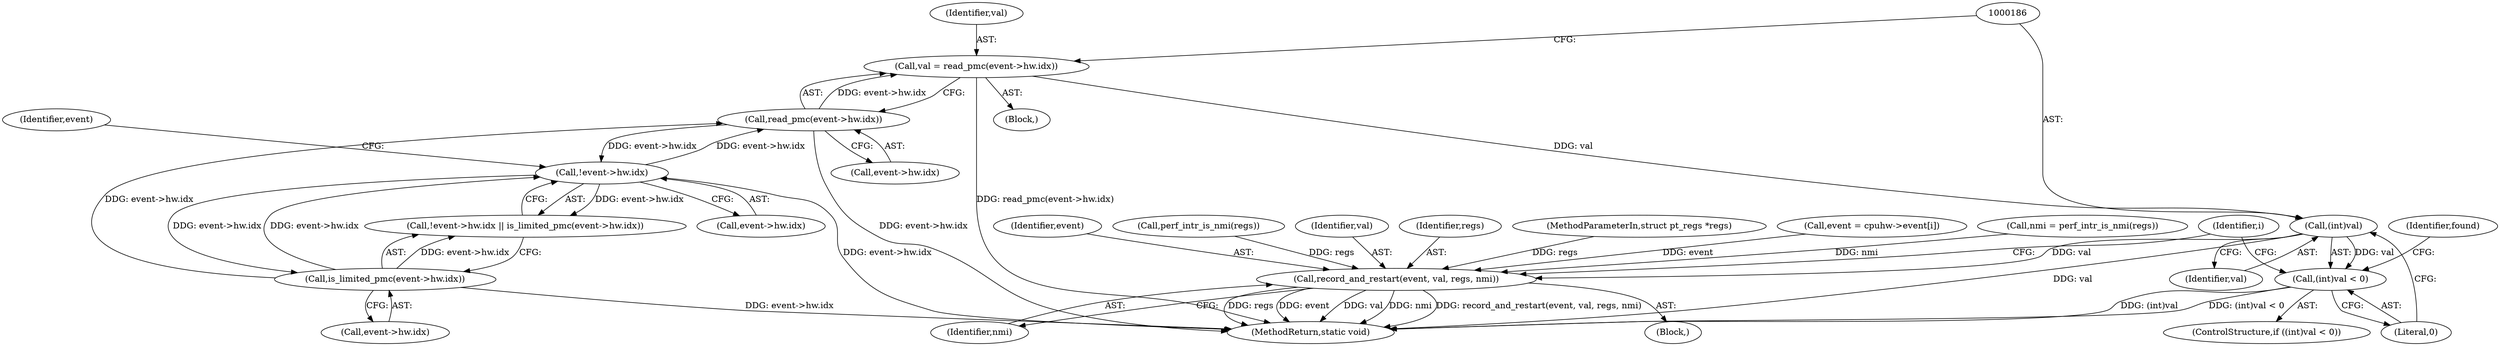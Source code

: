 digraph "0_linux_0837e3242c73566fc1c0196b4ec61779c25ffc93@API" {
"1000175" [label="(Call,val = read_pmc(event->hw.idx))"];
"1000177" [label="(Call,read_pmc(event->hw.idx))"];
"1000168" [label="(Call,is_limited_pmc(event->hw.idx))"];
"1000162" [label="(Call,!event->hw.idx)"];
"1000185" [label="(Call,(int)val)"];
"1000184" [label="(Call,(int)val < 0)"];
"1000193" [label="(Call,record_and_restart(event, val, regs, nmi))"];
"1000168" [label="(Call,is_limited_pmc(event->hw.idx))"];
"1000189" [label="(Block,)"];
"1000195" [label="(Identifier,val)"];
"1000185" [label="(Call,(int)val)"];
"1000175" [label="(Call,val = read_pmc(event->hw.idx))"];
"1000193" [label="(Call,record_and_restart(event, val, regs, nmi))"];
"1000176" [label="(Identifier,val)"];
"1000163" [label="(Call,event->hw.idx)"];
"1000249" [label="(MethodReturn,static void)"];
"1000196" [label="(Identifier,regs)"];
"1000169" [label="(Call,event->hw.idx)"];
"1000171" [label="(Identifier,event)"];
"1000152" [label="(Block,)"];
"1000162" [label="(Call,!event->hw.idx)"];
"1000187" [label="(Identifier,val)"];
"1000178" [label="(Call,event->hw.idx)"];
"1000161" [label="(Call,!event->hw.idx || is_limited_pmc(event->hw.idx))"];
"1000151" [label="(Identifier,i)"];
"1000177" [label="(Call,read_pmc(event->hw.idx))"];
"1000104" [label="(MethodParameterIn,struct pt_regs *regs)"];
"1000153" [label="(Call,event = cpuhw->event[i])"];
"1000132" [label="(Call,nmi = perf_intr_is_nmi(regs))"];
"1000194" [label="(Identifier,event)"];
"1000184" [label="(Call,(int)val < 0)"];
"1000191" [label="(Identifier,found)"];
"1000183" [label="(ControlStructure,if ((int)val < 0))"];
"1000134" [label="(Call,perf_intr_is_nmi(regs))"];
"1000188" [label="(Literal,0)"];
"1000197" [label="(Identifier,nmi)"];
"1000175" -> "1000152"  [label="AST: "];
"1000175" -> "1000177"  [label="CFG: "];
"1000176" -> "1000175"  [label="AST: "];
"1000177" -> "1000175"  [label="AST: "];
"1000186" -> "1000175"  [label="CFG: "];
"1000175" -> "1000249"  [label="DDG: read_pmc(event->hw.idx)"];
"1000177" -> "1000175"  [label="DDG: event->hw.idx"];
"1000175" -> "1000185"  [label="DDG: val"];
"1000177" -> "1000178"  [label="CFG: "];
"1000178" -> "1000177"  [label="AST: "];
"1000177" -> "1000249"  [label="DDG: event->hw.idx"];
"1000177" -> "1000162"  [label="DDG: event->hw.idx"];
"1000168" -> "1000177"  [label="DDG: event->hw.idx"];
"1000162" -> "1000177"  [label="DDG: event->hw.idx"];
"1000168" -> "1000161"  [label="AST: "];
"1000168" -> "1000169"  [label="CFG: "];
"1000169" -> "1000168"  [label="AST: "];
"1000161" -> "1000168"  [label="CFG: "];
"1000168" -> "1000249"  [label="DDG: event->hw.idx"];
"1000168" -> "1000162"  [label="DDG: event->hw.idx"];
"1000168" -> "1000161"  [label="DDG: event->hw.idx"];
"1000162" -> "1000168"  [label="DDG: event->hw.idx"];
"1000162" -> "1000161"  [label="AST: "];
"1000162" -> "1000163"  [label="CFG: "];
"1000163" -> "1000162"  [label="AST: "];
"1000171" -> "1000162"  [label="CFG: "];
"1000161" -> "1000162"  [label="CFG: "];
"1000162" -> "1000249"  [label="DDG: event->hw.idx"];
"1000162" -> "1000161"  [label="DDG: event->hw.idx"];
"1000185" -> "1000184"  [label="AST: "];
"1000185" -> "1000187"  [label="CFG: "];
"1000186" -> "1000185"  [label="AST: "];
"1000187" -> "1000185"  [label="AST: "];
"1000188" -> "1000185"  [label="CFG: "];
"1000185" -> "1000249"  [label="DDG: val"];
"1000185" -> "1000184"  [label="DDG: val"];
"1000185" -> "1000193"  [label="DDG: val"];
"1000184" -> "1000183"  [label="AST: "];
"1000184" -> "1000188"  [label="CFG: "];
"1000188" -> "1000184"  [label="AST: "];
"1000191" -> "1000184"  [label="CFG: "];
"1000151" -> "1000184"  [label="CFG: "];
"1000184" -> "1000249"  [label="DDG: (int)val"];
"1000184" -> "1000249"  [label="DDG: (int)val < 0"];
"1000193" -> "1000189"  [label="AST: "];
"1000193" -> "1000197"  [label="CFG: "];
"1000194" -> "1000193"  [label="AST: "];
"1000195" -> "1000193"  [label="AST: "];
"1000196" -> "1000193"  [label="AST: "];
"1000197" -> "1000193"  [label="AST: "];
"1000151" -> "1000193"  [label="CFG: "];
"1000193" -> "1000249"  [label="DDG: event"];
"1000193" -> "1000249"  [label="DDG: val"];
"1000193" -> "1000249"  [label="DDG: nmi"];
"1000193" -> "1000249"  [label="DDG: record_and_restart(event, val, regs, nmi)"];
"1000193" -> "1000249"  [label="DDG: regs"];
"1000153" -> "1000193"  [label="DDG: event"];
"1000134" -> "1000193"  [label="DDG: regs"];
"1000104" -> "1000193"  [label="DDG: regs"];
"1000132" -> "1000193"  [label="DDG: nmi"];
}
